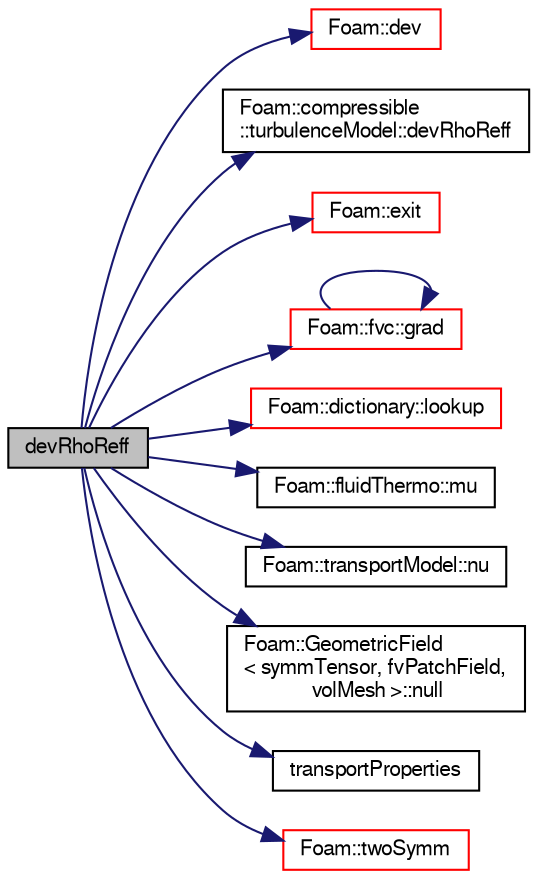 digraph "devRhoReff"
{
  bgcolor="transparent";
  edge [fontname="FreeSans",fontsize="10",labelfontname="FreeSans",labelfontsize="10"];
  node [fontname="FreeSans",fontsize="10",shape=record];
  rankdir="LR";
  Node379 [label="devRhoReff",height=0.2,width=0.4,color="black", fillcolor="grey75", style="filled", fontcolor="black"];
  Node379 -> Node380 [color="midnightblue",fontsize="10",style="solid",fontname="FreeSans"];
  Node380 [label="Foam::dev",height=0.2,width=0.4,color="red",URL="$a21124.html#a042ede1d98e91923a7cc5e14e9f86854"];
  Node379 -> Node384 [color="midnightblue",fontsize="10",style="solid",fontname="FreeSans"];
  Node384 [label="Foam::compressible\l::turbulenceModel::devRhoReff",height=0.2,width=0.4,color="black",URL="$a30818.html#a496050215c3d9dae5f127566bef25f44",tooltip="Return the effective stress tensor including the laminar stress. "];
  Node379 -> Node385 [color="midnightblue",fontsize="10",style="solid",fontname="FreeSans"];
  Node385 [label="Foam::exit",height=0.2,width=0.4,color="red",URL="$a21124.html#a06ca7250d8e89caf05243ec094843642"];
  Node379 -> Node432 [color="midnightblue",fontsize="10",style="solid",fontname="FreeSans"];
  Node432 [label="Foam::fvc::grad",height=0.2,width=0.4,color="red",URL="$a21134.html#a7c00ec90ecc15ed3005255e42c52827a"];
  Node432 -> Node432 [color="midnightblue",fontsize="10",style="solid",fontname="FreeSans"];
  Node379 -> Node435 [color="midnightblue",fontsize="10",style="solid",fontname="FreeSans"];
  Node435 [label="Foam::dictionary::lookup",height=0.2,width=0.4,color="red",URL="$a26014.html#a6a0727fa523e48977e27348663def509",tooltip="Find and return an entry data stream. "];
  Node379 -> Node686 [color="midnightblue",fontsize="10",style="solid",fontname="FreeSans"];
  Node686 [label="Foam::fluidThermo::mu",height=0.2,width=0.4,color="black",URL="$a29758.html#a5a756798a0dc3e4bd049a9b7f0a01970",tooltip="Dynamic viscosity of mixture [kg/m/s]. "];
  Node379 -> Node687 [color="midnightblue",fontsize="10",style="solid",fontname="FreeSans"];
  Node687 [label="Foam::transportModel::nu",height=0.2,width=0.4,color="black",URL="$a30490.html#ad5f81fcd6f7d0ddad1a5fe2a8f08bb3f",tooltip="Return the laminar viscosity. "];
  Node379 -> Node688 [color="midnightblue",fontsize="10",style="solid",fontname="FreeSans"];
  Node688 [label="Foam::GeometricField\l\< symmTensor, fvPatchField,\l volMesh \>::null",height=0.2,width=0.4,color="black",URL="$a22434.html#ac8e78b2b70fc0c890aedf7cde2c712f1",tooltip="Return a null geometric field. "];
  Node379 -> Node689 [color="midnightblue",fontsize="10",style="solid",fontname="FreeSans"];
  Node689 [label="transportProperties",height=0.2,width=0.4,color="black",URL="$a39050.html#a65fd81edd498429493340273242f1830"];
  Node379 -> Node690 [color="midnightblue",fontsize="10",style="solid",fontname="FreeSans"];
  Node690 [label="Foam::twoSymm",height=0.2,width=0.4,color="red",URL="$a21124.html#a446550beb700669a32e76d9b87d5e043"];
}
